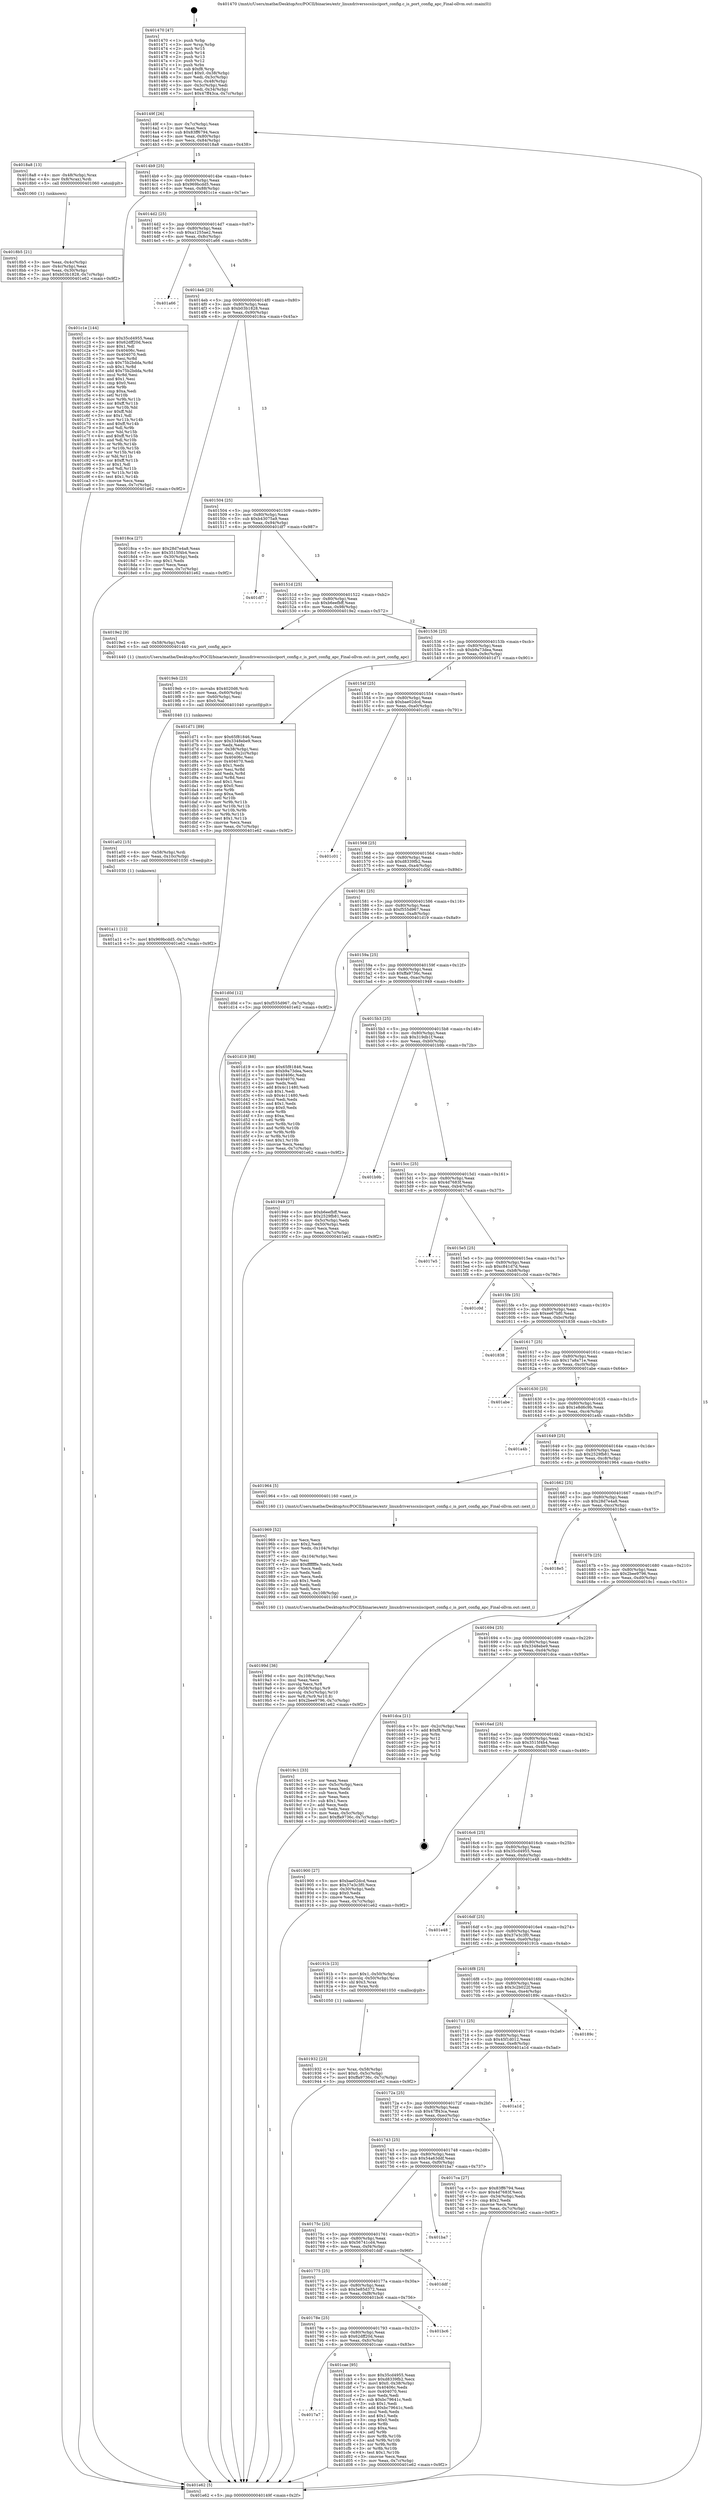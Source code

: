 digraph "0x401470" {
  label = "0x401470 (/mnt/c/Users/mathe/Desktop/tcc/POCII/binaries/extr_linuxdriversscsiisciport_config.c_is_port_config_apc_Final-ollvm.out::main(0))"
  labelloc = "t"
  node[shape=record]

  Entry [label="",width=0.3,height=0.3,shape=circle,fillcolor=black,style=filled]
  "0x40149f" [label="{
     0x40149f [26]\l
     | [instrs]\l
     &nbsp;&nbsp;0x40149f \<+3\>: mov -0x7c(%rbp),%eax\l
     &nbsp;&nbsp;0x4014a2 \<+2\>: mov %eax,%ecx\l
     &nbsp;&nbsp;0x4014a4 \<+6\>: sub $0x83ff6794,%ecx\l
     &nbsp;&nbsp;0x4014aa \<+3\>: mov %eax,-0x80(%rbp)\l
     &nbsp;&nbsp;0x4014ad \<+6\>: mov %ecx,-0x84(%rbp)\l
     &nbsp;&nbsp;0x4014b3 \<+6\>: je 00000000004018a8 \<main+0x438\>\l
  }"]
  "0x4018a8" [label="{
     0x4018a8 [13]\l
     | [instrs]\l
     &nbsp;&nbsp;0x4018a8 \<+4\>: mov -0x48(%rbp),%rax\l
     &nbsp;&nbsp;0x4018ac \<+4\>: mov 0x8(%rax),%rdi\l
     &nbsp;&nbsp;0x4018b0 \<+5\>: call 0000000000401060 \<atoi@plt\>\l
     | [calls]\l
     &nbsp;&nbsp;0x401060 \{1\} (unknown)\l
  }"]
  "0x4014b9" [label="{
     0x4014b9 [25]\l
     | [instrs]\l
     &nbsp;&nbsp;0x4014b9 \<+5\>: jmp 00000000004014be \<main+0x4e\>\l
     &nbsp;&nbsp;0x4014be \<+3\>: mov -0x80(%rbp),%eax\l
     &nbsp;&nbsp;0x4014c1 \<+5\>: sub $0x969bcdd5,%eax\l
     &nbsp;&nbsp;0x4014c6 \<+6\>: mov %eax,-0x88(%rbp)\l
     &nbsp;&nbsp;0x4014cc \<+6\>: je 0000000000401c1e \<main+0x7ae\>\l
  }"]
  Exit [label="",width=0.3,height=0.3,shape=circle,fillcolor=black,style=filled,peripheries=2]
  "0x401c1e" [label="{
     0x401c1e [144]\l
     | [instrs]\l
     &nbsp;&nbsp;0x401c1e \<+5\>: mov $0x35cd4955,%eax\l
     &nbsp;&nbsp;0x401c23 \<+5\>: mov $0x62dff20d,%ecx\l
     &nbsp;&nbsp;0x401c28 \<+2\>: mov $0x1,%dl\l
     &nbsp;&nbsp;0x401c2a \<+7\>: mov 0x40406c,%esi\l
     &nbsp;&nbsp;0x401c31 \<+7\>: mov 0x404070,%edi\l
     &nbsp;&nbsp;0x401c38 \<+3\>: mov %esi,%r8d\l
     &nbsp;&nbsp;0x401c3b \<+7\>: sub $0x75b2bdda,%r8d\l
     &nbsp;&nbsp;0x401c42 \<+4\>: sub $0x1,%r8d\l
     &nbsp;&nbsp;0x401c46 \<+7\>: add $0x75b2bdda,%r8d\l
     &nbsp;&nbsp;0x401c4d \<+4\>: imul %r8d,%esi\l
     &nbsp;&nbsp;0x401c51 \<+3\>: and $0x1,%esi\l
     &nbsp;&nbsp;0x401c54 \<+3\>: cmp $0x0,%esi\l
     &nbsp;&nbsp;0x401c57 \<+4\>: sete %r9b\l
     &nbsp;&nbsp;0x401c5b \<+3\>: cmp $0xa,%edi\l
     &nbsp;&nbsp;0x401c5e \<+4\>: setl %r10b\l
     &nbsp;&nbsp;0x401c62 \<+3\>: mov %r9b,%r11b\l
     &nbsp;&nbsp;0x401c65 \<+4\>: xor $0xff,%r11b\l
     &nbsp;&nbsp;0x401c69 \<+3\>: mov %r10b,%bl\l
     &nbsp;&nbsp;0x401c6c \<+3\>: xor $0xff,%bl\l
     &nbsp;&nbsp;0x401c6f \<+3\>: xor $0x1,%dl\l
     &nbsp;&nbsp;0x401c72 \<+3\>: mov %r11b,%r14b\l
     &nbsp;&nbsp;0x401c75 \<+4\>: and $0xff,%r14b\l
     &nbsp;&nbsp;0x401c79 \<+3\>: and %dl,%r9b\l
     &nbsp;&nbsp;0x401c7c \<+3\>: mov %bl,%r15b\l
     &nbsp;&nbsp;0x401c7f \<+4\>: and $0xff,%r15b\l
     &nbsp;&nbsp;0x401c83 \<+3\>: and %dl,%r10b\l
     &nbsp;&nbsp;0x401c86 \<+3\>: or %r9b,%r14b\l
     &nbsp;&nbsp;0x401c89 \<+3\>: or %r10b,%r15b\l
     &nbsp;&nbsp;0x401c8c \<+3\>: xor %r15b,%r14b\l
     &nbsp;&nbsp;0x401c8f \<+3\>: or %bl,%r11b\l
     &nbsp;&nbsp;0x401c92 \<+4\>: xor $0xff,%r11b\l
     &nbsp;&nbsp;0x401c96 \<+3\>: or $0x1,%dl\l
     &nbsp;&nbsp;0x401c99 \<+3\>: and %dl,%r11b\l
     &nbsp;&nbsp;0x401c9c \<+3\>: or %r11b,%r14b\l
     &nbsp;&nbsp;0x401c9f \<+4\>: test $0x1,%r14b\l
     &nbsp;&nbsp;0x401ca3 \<+3\>: cmovne %ecx,%eax\l
     &nbsp;&nbsp;0x401ca6 \<+3\>: mov %eax,-0x7c(%rbp)\l
     &nbsp;&nbsp;0x401ca9 \<+5\>: jmp 0000000000401e62 \<main+0x9f2\>\l
  }"]
  "0x4014d2" [label="{
     0x4014d2 [25]\l
     | [instrs]\l
     &nbsp;&nbsp;0x4014d2 \<+5\>: jmp 00000000004014d7 \<main+0x67\>\l
     &nbsp;&nbsp;0x4014d7 \<+3\>: mov -0x80(%rbp),%eax\l
     &nbsp;&nbsp;0x4014da \<+5\>: sub $0xa1255ae2,%eax\l
     &nbsp;&nbsp;0x4014df \<+6\>: mov %eax,-0x8c(%rbp)\l
     &nbsp;&nbsp;0x4014e5 \<+6\>: je 0000000000401a66 \<main+0x5f6\>\l
  }"]
  "0x4017a7" [label="{
     0x4017a7\l
  }", style=dashed]
  "0x401a66" [label="{
     0x401a66\l
  }", style=dashed]
  "0x4014eb" [label="{
     0x4014eb [25]\l
     | [instrs]\l
     &nbsp;&nbsp;0x4014eb \<+5\>: jmp 00000000004014f0 \<main+0x80\>\l
     &nbsp;&nbsp;0x4014f0 \<+3\>: mov -0x80(%rbp),%eax\l
     &nbsp;&nbsp;0x4014f3 \<+5\>: sub $0xb03b1828,%eax\l
     &nbsp;&nbsp;0x4014f8 \<+6\>: mov %eax,-0x90(%rbp)\l
     &nbsp;&nbsp;0x4014fe \<+6\>: je 00000000004018ca \<main+0x45a\>\l
  }"]
  "0x401cae" [label="{
     0x401cae [95]\l
     | [instrs]\l
     &nbsp;&nbsp;0x401cae \<+5\>: mov $0x35cd4955,%eax\l
     &nbsp;&nbsp;0x401cb3 \<+5\>: mov $0xd8339fb2,%ecx\l
     &nbsp;&nbsp;0x401cb8 \<+7\>: movl $0x0,-0x38(%rbp)\l
     &nbsp;&nbsp;0x401cbf \<+7\>: mov 0x40406c,%edx\l
     &nbsp;&nbsp;0x401cc6 \<+7\>: mov 0x404070,%esi\l
     &nbsp;&nbsp;0x401ccd \<+2\>: mov %edx,%edi\l
     &nbsp;&nbsp;0x401ccf \<+6\>: sub $0xbc79641c,%edi\l
     &nbsp;&nbsp;0x401cd5 \<+3\>: sub $0x1,%edi\l
     &nbsp;&nbsp;0x401cd8 \<+6\>: add $0xbc79641c,%edi\l
     &nbsp;&nbsp;0x401cde \<+3\>: imul %edi,%edx\l
     &nbsp;&nbsp;0x401ce1 \<+3\>: and $0x1,%edx\l
     &nbsp;&nbsp;0x401ce4 \<+3\>: cmp $0x0,%edx\l
     &nbsp;&nbsp;0x401ce7 \<+4\>: sete %r8b\l
     &nbsp;&nbsp;0x401ceb \<+3\>: cmp $0xa,%esi\l
     &nbsp;&nbsp;0x401cee \<+4\>: setl %r9b\l
     &nbsp;&nbsp;0x401cf2 \<+3\>: mov %r8b,%r10b\l
     &nbsp;&nbsp;0x401cf5 \<+3\>: and %r9b,%r10b\l
     &nbsp;&nbsp;0x401cf8 \<+3\>: xor %r9b,%r8b\l
     &nbsp;&nbsp;0x401cfb \<+3\>: or %r8b,%r10b\l
     &nbsp;&nbsp;0x401cfe \<+4\>: test $0x1,%r10b\l
     &nbsp;&nbsp;0x401d02 \<+3\>: cmovne %ecx,%eax\l
     &nbsp;&nbsp;0x401d05 \<+3\>: mov %eax,-0x7c(%rbp)\l
     &nbsp;&nbsp;0x401d08 \<+5\>: jmp 0000000000401e62 \<main+0x9f2\>\l
  }"]
  "0x4018ca" [label="{
     0x4018ca [27]\l
     | [instrs]\l
     &nbsp;&nbsp;0x4018ca \<+5\>: mov $0x28d7e4a8,%eax\l
     &nbsp;&nbsp;0x4018cf \<+5\>: mov $0x3515f4b4,%ecx\l
     &nbsp;&nbsp;0x4018d4 \<+3\>: mov -0x30(%rbp),%edx\l
     &nbsp;&nbsp;0x4018d7 \<+3\>: cmp $0x1,%edx\l
     &nbsp;&nbsp;0x4018da \<+3\>: cmovl %ecx,%eax\l
     &nbsp;&nbsp;0x4018dd \<+3\>: mov %eax,-0x7c(%rbp)\l
     &nbsp;&nbsp;0x4018e0 \<+5\>: jmp 0000000000401e62 \<main+0x9f2\>\l
  }"]
  "0x401504" [label="{
     0x401504 [25]\l
     | [instrs]\l
     &nbsp;&nbsp;0x401504 \<+5\>: jmp 0000000000401509 \<main+0x99\>\l
     &nbsp;&nbsp;0x401509 \<+3\>: mov -0x80(%rbp),%eax\l
     &nbsp;&nbsp;0x40150c \<+5\>: sub $0xb43075a9,%eax\l
     &nbsp;&nbsp;0x401511 \<+6\>: mov %eax,-0x94(%rbp)\l
     &nbsp;&nbsp;0x401517 \<+6\>: je 0000000000401df7 \<main+0x987\>\l
  }"]
  "0x40178e" [label="{
     0x40178e [25]\l
     | [instrs]\l
     &nbsp;&nbsp;0x40178e \<+5\>: jmp 0000000000401793 \<main+0x323\>\l
     &nbsp;&nbsp;0x401793 \<+3\>: mov -0x80(%rbp),%eax\l
     &nbsp;&nbsp;0x401796 \<+5\>: sub $0x62dff20d,%eax\l
     &nbsp;&nbsp;0x40179b \<+6\>: mov %eax,-0xfc(%rbp)\l
     &nbsp;&nbsp;0x4017a1 \<+6\>: je 0000000000401cae \<main+0x83e\>\l
  }"]
  "0x401df7" [label="{
     0x401df7\l
  }", style=dashed]
  "0x40151d" [label="{
     0x40151d [25]\l
     | [instrs]\l
     &nbsp;&nbsp;0x40151d \<+5\>: jmp 0000000000401522 \<main+0xb2\>\l
     &nbsp;&nbsp;0x401522 \<+3\>: mov -0x80(%rbp),%eax\l
     &nbsp;&nbsp;0x401525 \<+5\>: sub $0xb6eefbff,%eax\l
     &nbsp;&nbsp;0x40152a \<+6\>: mov %eax,-0x98(%rbp)\l
     &nbsp;&nbsp;0x401530 \<+6\>: je 00000000004019e2 \<main+0x572\>\l
  }"]
  "0x401bc6" [label="{
     0x401bc6\l
  }", style=dashed]
  "0x4019e2" [label="{
     0x4019e2 [9]\l
     | [instrs]\l
     &nbsp;&nbsp;0x4019e2 \<+4\>: mov -0x58(%rbp),%rdi\l
     &nbsp;&nbsp;0x4019e6 \<+5\>: call 0000000000401440 \<is_port_config_apc\>\l
     | [calls]\l
     &nbsp;&nbsp;0x401440 \{1\} (/mnt/c/Users/mathe/Desktop/tcc/POCII/binaries/extr_linuxdriversscsiisciport_config.c_is_port_config_apc_Final-ollvm.out::is_port_config_apc)\l
  }"]
  "0x401536" [label="{
     0x401536 [25]\l
     | [instrs]\l
     &nbsp;&nbsp;0x401536 \<+5\>: jmp 000000000040153b \<main+0xcb\>\l
     &nbsp;&nbsp;0x40153b \<+3\>: mov -0x80(%rbp),%eax\l
     &nbsp;&nbsp;0x40153e \<+5\>: sub $0xb9a73dea,%eax\l
     &nbsp;&nbsp;0x401543 \<+6\>: mov %eax,-0x9c(%rbp)\l
     &nbsp;&nbsp;0x401549 \<+6\>: je 0000000000401d71 \<main+0x901\>\l
  }"]
  "0x401775" [label="{
     0x401775 [25]\l
     | [instrs]\l
     &nbsp;&nbsp;0x401775 \<+5\>: jmp 000000000040177a \<main+0x30a\>\l
     &nbsp;&nbsp;0x40177a \<+3\>: mov -0x80(%rbp),%eax\l
     &nbsp;&nbsp;0x40177d \<+5\>: sub $0x5e85d372,%eax\l
     &nbsp;&nbsp;0x401782 \<+6\>: mov %eax,-0xf8(%rbp)\l
     &nbsp;&nbsp;0x401788 \<+6\>: je 0000000000401bc6 \<main+0x756\>\l
  }"]
  "0x401d71" [label="{
     0x401d71 [89]\l
     | [instrs]\l
     &nbsp;&nbsp;0x401d71 \<+5\>: mov $0x65f81846,%eax\l
     &nbsp;&nbsp;0x401d76 \<+5\>: mov $0x3348ebe9,%ecx\l
     &nbsp;&nbsp;0x401d7b \<+2\>: xor %edx,%edx\l
     &nbsp;&nbsp;0x401d7d \<+3\>: mov -0x38(%rbp),%esi\l
     &nbsp;&nbsp;0x401d80 \<+3\>: mov %esi,-0x2c(%rbp)\l
     &nbsp;&nbsp;0x401d83 \<+7\>: mov 0x40406c,%esi\l
     &nbsp;&nbsp;0x401d8a \<+7\>: mov 0x404070,%edi\l
     &nbsp;&nbsp;0x401d91 \<+3\>: sub $0x1,%edx\l
     &nbsp;&nbsp;0x401d94 \<+3\>: mov %esi,%r8d\l
     &nbsp;&nbsp;0x401d97 \<+3\>: add %edx,%r8d\l
     &nbsp;&nbsp;0x401d9a \<+4\>: imul %r8d,%esi\l
     &nbsp;&nbsp;0x401d9e \<+3\>: and $0x1,%esi\l
     &nbsp;&nbsp;0x401da1 \<+3\>: cmp $0x0,%esi\l
     &nbsp;&nbsp;0x401da4 \<+4\>: sete %r9b\l
     &nbsp;&nbsp;0x401da8 \<+3\>: cmp $0xa,%edi\l
     &nbsp;&nbsp;0x401dab \<+4\>: setl %r10b\l
     &nbsp;&nbsp;0x401daf \<+3\>: mov %r9b,%r11b\l
     &nbsp;&nbsp;0x401db2 \<+3\>: and %r10b,%r11b\l
     &nbsp;&nbsp;0x401db5 \<+3\>: xor %r10b,%r9b\l
     &nbsp;&nbsp;0x401db8 \<+3\>: or %r9b,%r11b\l
     &nbsp;&nbsp;0x401dbb \<+4\>: test $0x1,%r11b\l
     &nbsp;&nbsp;0x401dbf \<+3\>: cmovne %ecx,%eax\l
     &nbsp;&nbsp;0x401dc2 \<+3\>: mov %eax,-0x7c(%rbp)\l
     &nbsp;&nbsp;0x401dc5 \<+5\>: jmp 0000000000401e62 \<main+0x9f2\>\l
  }"]
  "0x40154f" [label="{
     0x40154f [25]\l
     | [instrs]\l
     &nbsp;&nbsp;0x40154f \<+5\>: jmp 0000000000401554 \<main+0xe4\>\l
     &nbsp;&nbsp;0x401554 \<+3\>: mov -0x80(%rbp),%eax\l
     &nbsp;&nbsp;0x401557 \<+5\>: sub $0xbae02dcd,%eax\l
     &nbsp;&nbsp;0x40155c \<+6\>: mov %eax,-0xa0(%rbp)\l
     &nbsp;&nbsp;0x401562 \<+6\>: je 0000000000401c01 \<main+0x791\>\l
  }"]
  "0x401ddf" [label="{
     0x401ddf\l
  }", style=dashed]
  "0x401c01" [label="{
     0x401c01\l
  }", style=dashed]
  "0x401568" [label="{
     0x401568 [25]\l
     | [instrs]\l
     &nbsp;&nbsp;0x401568 \<+5\>: jmp 000000000040156d \<main+0xfd\>\l
     &nbsp;&nbsp;0x40156d \<+3\>: mov -0x80(%rbp),%eax\l
     &nbsp;&nbsp;0x401570 \<+5\>: sub $0xd8339fb2,%eax\l
     &nbsp;&nbsp;0x401575 \<+6\>: mov %eax,-0xa4(%rbp)\l
     &nbsp;&nbsp;0x40157b \<+6\>: je 0000000000401d0d \<main+0x89d\>\l
  }"]
  "0x40175c" [label="{
     0x40175c [25]\l
     | [instrs]\l
     &nbsp;&nbsp;0x40175c \<+5\>: jmp 0000000000401761 \<main+0x2f1\>\l
     &nbsp;&nbsp;0x401761 \<+3\>: mov -0x80(%rbp),%eax\l
     &nbsp;&nbsp;0x401764 \<+5\>: sub $0x56741cd4,%eax\l
     &nbsp;&nbsp;0x401769 \<+6\>: mov %eax,-0xf4(%rbp)\l
     &nbsp;&nbsp;0x40176f \<+6\>: je 0000000000401ddf \<main+0x96f\>\l
  }"]
  "0x401d0d" [label="{
     0x401d0d [12]\l
     | [instrs]\l
     &nbsp;&nbsp;0x401d0d \<+7\>: movl $0xf555d967,-0x7c(%rbp)\l
     &nbsp;&nbsp;0x401d14 \<+5\>: jmp 0000000000401e62 \<main+0x9f2\>\l
  }"]
  "0x401581" [label="{
     0x401581 [25]\l
     | [instrs]\l
     &nbsp;&nbsp;0x401581 \<+5\>: jmp 0000000000401586 \<main+0x116\>\l
     &nbsp;&nbsp;0x401586 \<+3\>: mov -0x80(%rbp),%eax\l
     &nbsp;&nbsp;0x401589 \<+5\>: sub $0xf555d967,%eax\l
     &nbsp;&nbsp;0x40158e \<+6\>: mov %eax,-0xa8(%rbp)\l
     &nbsp;&nbsp;0x401594 \<+6\>: je 0000000000401d19 \<main+0x8a9\>\l
  }"]
  "0x401ba7" [label="{
     0x401ba7\l
  }", style=dashed]
  "0x401d19" [label="{
     0x401d19 [88]\l
     | [instrs]\l
     &nbsp;&nbsp;0x401d19 \<+5\>: mov $0x65f81846,%eax\l
     &nbsp;&nbsp;0x401d1e \<+5\>: mov $0xb9a73dea,%ecx\l
     &nbsp;&nbsp;0x401d23 \<+7\>: mov 0x40406c,%edx\l
     &nbsp;&nbsp;0x401d2a \<+7\>: mov 0x404070,%esi\l
     &nbsp;&nbsp;0x401d31 \<+2\>: mov %edx,%edi\l
     &nbsp;&nbsp;0x401d33 \<+6\>: add $0x4c11480,%edi\l
     &nbsp;&nbsp;0x401d39 \<+3\>: sub $0x1,%edi\l
     &nbsp;&nbsp;0x401d3c \<+6\>: sub $0x4c11480,%edi\l
     &nbsp;&nbsp;0x401d42 \<+3\>: imul %edi,%edx\l
     &nbsp;&nbsp;0x401d45 \<+3\>: and $0x1,%edx\l
     &nbsp;&nbsp;0x401d48 \<+3\>: cmp $0x0,%edx\l
     &nbsp;&nbsp;0x401d4b \<+4\>: sete %r8b\l
     &nbsp;&nbsp;0x401d4f \<+3\>: cmp $0xa,%esi\l
     &nbsp;&nbsp;0x401d52 \<+4\>: setl %r9b\l
     &nbsp;&nbsp;0x401d56 \<+3\>: mov %r8b,%r10b\l
     &nbsp;&nbsp;0x401d59 \<+3\>: and %r9b,%r10b\l
     &nbsp;&nbsp;0x401d5c \<+3\>: xor %r9b,%r8b\l
     &nbsp;&nbsp;0x401d5f \<+3\>: or %r8b,%r10b\l
     &nbsp;&nbsp;0x401d62 \<+4\>: test $0x1,%r10b\l
     &nbsp;&nbsp;0x401d66 \<+3\>: cmovne %ecx,%eax\l
     &nbsp;&nbsp;0x401d69 \<+3\>: mov %eax,-0x7c(%rbp)\l
     &nbsp;&nbsp;0x401d6c \<+5\>: jmp 0000000000401e62 \<main+0x9f2\>\l
  }"]
  "0x40159a" [label="{
     0x40159a [25]\l
     | [instrs]\l
     &nbsp;&nbsp;0x40159a \<+5\>: jmp 000000000040159f \<main+0x12f\>\l
     &nbsp;&nbsp;0x40159f \<+3\>: mov -0x80(%rbp),%eax\l
     &nbsp;&nbsp;0x4015a2 \<+5\>: sub $0xffa9736c,%eax\l
     &nbsp;&nbsp;0x4015a7 \<+6\>: mov %eax,-0xac(%rbp)\l
     &nbsp;&nbsp;0x4015ad \<+6\>: je 0000000000401949 \<main+0x4d9\>\l
  }"]
  "0x401a11" [label="{
     0x401a11 [12]\l
     | [instrs]\l
     &nbsp;&nbsp;0x401a11 \<+7\>: movl $0x969bcdd5,-0x7c(%rbp)\l
     &nbsp;&nbsp;0x401a18 \<+5\>: jmp 0000000000401e62 \<main+0x9f2\>\l
  }"]
  "0x401949" [label="{
     0x401949 [27]\l
     | [instrs]\l
     &nbsp;&nbsp;0x401949 \<+5\>: mov $0xb6eefbff,%eax\l
     &nbsp;&nbsp;0x40194e \<+5\>: mov $0x2529fb81,%ecx\l
     &nbsp;&nbsp;0x401953 \<+3\>: mov -0x5c(%rbp),%edx\l
     &nbsp;&nbsp;0x401956 \<+3\>: cmp -0x50(%rbp),%edx\l
     &nbsp;&nbsp;0x401959 \<+3\>: cmovl %ecx,%eax\l
     &nbsp;&nbsp;0x40195c \<+3\>: mov %eax,-0x7c(%rbp)\l
     &nbsp;&nbsp;0x40195f \<+5\>: jmp 0000000000401e62 \<main+0x9f2\>\l
  }"]
  "0x4015b3" [label="{
     0x4015b3 [25]\l
     | [instrs]\l
     &nbsp;&nbsp;0x4015b3 \<+5\>: jmp 00000000004015b8 \<main+0x148\>\l
     &nbsp;&nbsp;0x4015b8 \<+3\>: mov -0x80(%rbp),%eax\l
     &nbsp;&nbsp;0x4015bb \<+5\>: sub $0x319db1f,%eax\l
     &nbsp;&nbsp;0x4015c0 \<+6\>: mov %eax,-0xb0(%rbp)\l
     &nbsp;&nbsp;0x4015c6 \<+6\>: je 0000000000401b9b \<main+0x72b\>\l
  }"]
  "0x401a02" [label="{
     0x401a02 [15]\l
     | [instrs]\l
     &nbsp;&nbsp;0x401a02 \<+4\>: mov -0x58(%rbp),%rdi\l
     &nbsp;&nbsp;0x401a06 \<+6\>: mov %eax,-0x10c(%rbp)\l
     &nbsp;&nbsp;0x401a0c \<+5\>: call 0000000000401030 \<free@plt\>\l
     | [calls]\l
     &nbsp;&nbsp;0x401030 \{1\} (unknown)\l
  }"]
  "0x401b9b" [label="{
     0x401b9b\l
  }", style=dashed]
  "0x4015cc" [label="{
     0x4015cc [25]\l
     | [instrs]\l
     &nbsp;&nbsp;0x4015cc \<+5\>: jmp 00000000004015d1 \<main+0x161\>\l
     &nbsp;&nbsp;0x4015d1 \<+3\>: mov -0x80(%rbp),%eax\l
     &nbsp;&nbsp;0x4015d4 \<+5\>: sub $0x4d7683f,%eax\l
     &nbsp;&nbsp;0x4015d9 \<+6\>: mov %eax,-0xb4(%rbp)\l
     &nbsp;&nbsp;0x4015df \<+6\>: je 00000000004017e5 \<main+0x375\>\l
  }"]
  "0x4019eb" [label="{
     0x4019eb [23]\l
     | [instrs]\l
     &nbsp;&nbsp;0x4019eb \<+10\>: movabs $0x4020d6,%rdi\l
     &nbsp;&nbsp;0x4019f5 \<+3\>: mov %eax,-0x60(%rbp)\l
     &nbsp;&nbsp;0x4019f8 \<+3\>: mov -0x60(%rbp),%esi\l
     &nbsp;&nbsp;0x4019fb \<+2\>: mov $0x0,%al\l
     &nbsp;&nbsp;0x4019fd \<+5\>: call 0000000000401040 \<printf@plt\>\l
     | [calls]\l
     &nbsp;&nbsp;0x401040 \{1\} (unknown)\l
  }"]
  "0x4017e5" [label="{
     0x4017e5\l
  }", style=dashed]
  "0x4015e5" [label="{
     0x4015e5 [25]\l
     | [instrs]\l
     &nbsp;&nbsp;0x4015e5 \<+5\>: jmp 00000000004015ea \<main+0x17a\>\l
     &nbsp;&nbsp;0x4015ea \<+3\>: mov -0x80(%rbp),%eax\l
     &nbsp;&nbsp;0x4015ed \<+5\>: sub $0xc841d7d,%eax\l
     &nbsp;&nbsp;0x4015f2 \<+6\>: mov %eax,-0xb8(%rbp)\l
     &nbsp;&nbsp;0x4015f8 \<+6\>: je 0000000000401c0d \<main+0x79d\>\l
  }"]
  "0x40199d" [label="{
     0x40199d [36]\l
     | [instrs]\l
     &nbsp;&nbsp;0x40199d \<+6\>: mov -0x108(%rbp),%ecx\l
     &nbsp;&nbsp;0x4019a3 \<+3\>: imul %eax,%ecx\l
     &nbsp;&nbsp;0x4019a6 \<+3\>: movslq %ecx,%r8\l
     &nbsp;&nbsp;0x4019a9 \<+4\>: mov -0x58(%rbp),%r9\l
     &nbsp;&nbsp;0x4019ad \<+4\>: movslq -0x5c(%rbp),%r10\l
     &nbsp;&nbsp;0x4019b1 \<+4\>: mov %r8,(%r9,%r10,8)\l
     &nbsp;&nbsp;0x4019b5 \<+7\>: movl $0x2bee9796,-0x7c(%rbp)\l
     &nbsp;&nbsp;0x4019bc \<+5\>: jmp 0000000000401e62 \<main+0x9f2\>\l
  }"]
  "0x401c0d" [label="{
     0x401c0d\l
  }", style=dashed]
  "0x4015fe" [label="{
     0x4015fe [25]\l
     | [instrs]\l
     &nbsp;&nbsp;0x4015fe \<+5\>: jmp 0000000000401603 \<main+0x193\>\l
     &nbsp;&nbsp;0x401603 \<+3\>: mov -0x80(%rbp),%eax\l
     &nbsp;&nbsp;0x401606 \<+5\>: sub $0xee67bf0,%eax\l
     &nbsp;&nbsp;0x40160b \<+6\>: mov %eax,-0xbc(%rbp)\l
     &nbsp;&nbsp;0x401611 \<+6\>: je 0000000000401838 \<main+0x3c8\>\l
  }"]
  "0x401969" [label="{
     0x401969 [52]\l
     | [instrs]\l
     &nbsp;&nbsp;0x401969 \<+2\>: xor %ecx,%ecx\l
     &nbsp;&nbsp;0x40196b \<+5\>: mov $0x2,%edx\l
     &nbsp;&nbsp;0x401970 \<+6\>: mov %edx,-0x104(%rbp)\l
     &nbsp;&nbsp;0x401976 \<+1\>: cltd\l
     &nbsp;&nbsp;0x401977 \<+6\>: mov -0x104(%rbp),%esi\l
     &nbsp;&nbsp;0x40197d \<+2\>: idiv %esi\l
     &nbsp;&nbsp;0x40197f \<+6\>: imul $0xfffffffe,%edx,%edx\l
     &nbsp;&nbsp;0x401985 \<+2\>: mov %ecx,%edi\l
     &nbsp;&nbsp;0x401987 \<+2\>: sub %edx,%edi\l
     &nbsp;&nbsp;0x401989 \<+2\>: mov %ecx,%edx\l
     &nbsp;&nbsp;0x40198b \<+3\>: sub $0x1,%edx\l
     &nbsp;&nbsp;0x40198e \<+2\>: add %edx,%edi\l
     &nbsp;&nbsp;0x401990 \<+2\>: sub %edi,%ecx\l
     &nbsp;&nbsp;0x401992 \<+6\>: mov %ecx,-0x108(%rbp)\l
     &nbsp;&nbsp;0x401998 \<+5\>: call 0000000000401160 \<next_i\>\l
     | [calls]\l
     &nbsp;&nbsp;0x401160 \{1\} (/mnt/c/Users/mathe/Desktop/tcc/POCII/binaries/extr_linuxdriversscsiisciport_config.c_is_port_config_apc_Final-ollvm.out::next_i)\l
  }"]
  "0x401838" [label="{
     0x401838\l
  }", style=dashed]
  "0x401617" [label="{
     0x401617 [25]\l
     | [instrs]\l
     &nbsp;&nbsp;0x401617 \<+5\>: jmp 000000000040161c \<main+0x1ac\>\l
     &nbsp;&nbsp;0x40161c \<+3\>: mov -0x80(%rbp),%eax\l
     &nbsp;&nbsp;0x40161f \<+5\>: sub $0x17a8a71e,%eax\l
     &nbsp;&nbsp;0x401624 \<+6\>: mov %eax,-0xc0(%rbp)\l
     &nbsp;&nbsp;0x40162a \<+6\>: je 0000000000401abe \<main+0x64e\>\l
  }"]
  "0x401932" [label="{
     0x401932 [23]\l
     | [instrs]\l
     &nbsp;&nbsp;0x401932 \<+4\>: mov %rax,-0x58(%rbp)\l
     &nbsp;&nbsp;0x401936 \<+7\>: movl $0x0,-0x5c(%rbp)\l
     &nbsp;&nbsp;0x40193d \<+7\>: movl $0xffa9736c,-0x7c(%rbp)\l
     &nbsp;&nbsp;0x401944 \<+5\>: jmp 0000000000401e62 \<main+0x9f2\>\l
  }"]
  "0x401abe" [label="{
     0x401abe\l
  }", style=dashed]
  "0x401630" [label="{
     0x401630 [25]\l
     | [instrs]\l
     &nbsp;&nbsp;0x401630 \<+5\>: jmp 0000000000401635 \<main+0x1c5\>\l
     &nbsp;&nbsp;0x401635 \<+3\>: mov -0x80(%rbp),%eax\l
     &nbsp;&nbsp;0x401638 \<+5\>: sub $0x1e8d6c9b,%eax\l
     &nbsp;&nbsp;0x40163d \<+6\>: mov %eax,-0xc4(%rbp)\l
     &nbsp;&nbsp;0x401643 \<+6\>: je 0000000000401a4b \<main+0x5db\>\l
  }"]
  "0x4018b5" [label="{
     0x4018b5 [21]\l
     | [instrs]\l
     &nbsp;&nbsp;0x4018b5 \<+3\>: mov %eax,-0x4c(%rbp)\l
     &nbsp;&nbsp;0x4018b8 \<+3\>: mov -0x4c(%rbp),%eax\l
     &nbsp;&nbsp;0x4018bb \<+3\>: mov %eax,-0x30(%rbp)\l
     &nbsp;&nbsp;0x4018be \<+7\>: movl $0xb03b1828,-0x7c(%rbp)\l
     &nbsp;&nbsp;0x4018c5 \<+5\>: jmp 0000000000401e62 \<main+0x9f2\>\l
  }"]
  "0x401a4b" [label="{
     0x401a4b\l
  }", style=dashed]
  "0x401649" [label="{
     0x401649 [25]\l
     | [instrs]\l
     &nbsp;&nbsp;0x401649 \<+5\>: jmp 000000000040164e \<main+0x1de\>\l
     &nbsp;&nbsp;0x40164e \<+3\>: mov -0x80(%rbp),%eax\l
     &nbsp;&nbsp;0x401651 \<+5\>: sub $0x2529fb81,%eax\l
     &nbsp;&nbsp;0x401656 \<+6\>: mov %eax,-0xc8(%rbp)\l
     &nbsp;&nbsp;0x40165c \<+6\>: je 0000000000401964 \<main+0x4f4\>\l
  }"]
  "0x401470" [label="{
     0x401470 [47]\l
     | [instrs]\l
     &nbsp;&nbsp;0x401470 \<+1\>: push %rbp\l
     &nbsp;&nbsp;0x401471 \<+3\>: mov %rsp,%rbp\l
     &nbsp;&nbsp;0x401474 \<+2\>: push %r15\l
     &nbsp;&nbsp;0x401476 \<+2\>: push %r14\l
     &nbsp;&nbsp;0x401478 \<+2\>: push %r13\l
     &nbsp;&nbsp;0x40147a \<+2\>: push %r12\l
     &nbsp;&nbsp;0x40147c \<+1\>: push %rbx\l
     &nbsp;&nbsp;0x40147d \<+7\>: sub $0xf8,%rsp\l
     &nbsp;&nbsp;0x401484 \<+7\>: movl $0x0,-0x38(%rbp)\l
     &nbsp;&nbsp;0x40148b \<+3\>: mov %edi,-0x3c(%rbp)\l
     &nbsp;&nbsp;0x40148e \<+4\>: mov %rsi,-0x48(%rbp)\l
     &nbsp;&nbsp;0x401492 \<+3\>: mov -0x3c(%rbp),%edi\l
     &nbsp;&nbsp;0x401495 \<+3\>: mov %edi,-0x34(%rbp)\l
     &nbsp;&nbsp;0x401498 \<+7\>: movl $0x47ff43ca,-0x7c(%rbp)\l
  }"]
  "0x401964" [label="{
     0x401964 [5]\l
     | [instrs]\l
     &nbsp;&nbsp;0x401964 \<+5\>: call 0000000000401160 \<next_i\>\l
     | [calls]\l
     &nbsp;&nbsp;0x401160 \{1\} (/mnt/c/Users/mathe/Desktop/tcc/POCII/binaries/extr_linuxdriversscsiisciport_config.c_is_port_config_apc_Final-ollvm.out::next_i)\l
  }"]
  "0x401662" [label="{
     0x401662 [25]\l
     | [instrs]\l
     &nbsp;&nbsp;0x401662 \<+5\>: jmp 0000000000401667 \<main+0x1f7\>\l
     &nbsp;&nbsp;0x401667 \<+3\>: mov -0x80(%rbp),%eax\l
     &nbsp;&nbsp;0x40166a \<+5\>: sub $0x28d7e4a8,%eax\l
     &nbsp;&nbsp;0x40166f \<+6\>: mov %eax,-0xcc(%rbp)\l
     &nbsp;&nbsp;0x401675 \<+6\>: je 00000000004018e5 \<main+0x475\>\l
  }"]
  "0x401e62" [label="{
     0x401e62 [5]\l
     | [instrs]\l
     &nbsp;&nbsp;0x401e62 \<+5\>: jmp 000000000040149f \<main+0x2f\>\l
  }"]
  "0x4018e5" [label="{
     0x4018e5\l
  }", style=dashed]
  "0x40167b" [label="{
     0x40167b [25]\l
     | [instrs]\l
     &nbsp;&nbsp;0x40167b \<+5\>: jmp 0000000000401680 \<main+0x210\>\l
     &nbsp;&nbsp;0x401680 \<+3\>: mov -0x80(%rbp),%eax\l
     &nbsp;&nbsp;0x401683 \<+5\>: sub $0x2bee9796,%eax\l
     &nbsp;&nbsp;0x401688 \<+6\>: mov %eax,-0xd0(%rbp)\l
     &nbsp;&nbsp;0x40168e \<+6\>: je 00000000004019c1 \<main+0x551\>\l
  }"]
  "0x401743" [label="{
     0x401743 [25]\l
     | [instrs]\l
     &nbsp;&nbsp;0x401743 \<+5\>: jmp 0000000000401748 \<main+0x2d8\>\l
     &nbsp;&nbsp;0x401748 \<+3\>: mov -0x80(%rbp),%eax\l
     &nbsp;&nbsp;0x40174b \<+5\>: sub $0x54a63ddf,%eax\l
     &nbsp;&nbsp;0x401750 \<+6\>: mov %eax,-0xf0(%rbp)\l
     &nbsp;&nbsp;0x401756 \<+6\>: je 0000000000401ba7 \<main+0x737\>\l
  }"]
  "0x4019c1" [label="{
     0x4019c1 [33]\l
     | [instrs]\l
     &nbsp;&nbsp;0x4019c1 \<+2\>: xor %eax,%eax\l
     &nbsp;&nbsp;0x4019c3 \<+3\>: mov -0x5c(%rbp),%ecx\l
     &nbsp;&nbsp;0x4019c6 \<+2\>: mov %eax,%edx\l
     &nbsp;&nbsp;0x4019c8 \<+2\>: sub %ecx,%edx\l
     &nbsp;&nbsp;0x4019ca \<+2\>: mov %eax,%ecx\l
     &nbsp;&nbsp;0x4019cc \<+3\>: sub $0x1,%ecx\l
     &nbsp;&nbsp;0x4019cf \<+2\>: add %ecx,%edx\l
     &nbsp;&nbsp;0x4019d1 \<+2\>: sub %edx,%eax\l
     &nbsp;&nbsp;0x4019d3 \<+3\>: mov %eax,-0x5c(%rbp)\l
     &nbsp;&nbsp;0x4019d6 \<+7\>: movl $0xffa9736c,-0x7c(%rbp)\l
     &nbsp;&nbsp;0x4019dd \<+5\>: jmp 0000000000401e62 \<main+0x9f2\>\l
  }"]
  "0x401694" [label="{
     0x401694 [25]\l
     | [instrs]\l
     &nbsp;&nbsp;0x401694 \<+5\>: jmp 0000000000401699 \<main+0x229\>\l
     &nbsp;&nbsp;0x401699 \<+3\>: mov -0x80(%rbp),%eax\l
     &nbsp;&nbsp;0x40169c \<+5\>: sub $0x3348ebe9,%eax\l
     &nbsp;&nbsp;0x4016a1 \<+6\>: mov %eax,-0xd4(%rbp)\l
     &nbsp;&nbsp;0x4016a7 \<+6\>: je 0000000000401dca \<main+0x95a\>\l
  }"]
  "0x4017ca" [label="{
     0x4017ca [27]\l
     | [instrs]\l
     &nbsp;&nbsp;0x4017ca \<+5\>: mov $0x83ff6794,%eax\l
     &nbsp;&nbsp;0x4017cf \<+5\>: mov $0x4d7683f,%ecx\l
     &nbsp;&nbsp;0x4017d4 \<+3\>: mov -0x34(%rbp),%edx\l
     &nbsp;&nbsp;0x4017d7 \<+3\>: cmp $0x2,%edx\l
     &nbsp;&nbsp;0x4017da \<+3\>: cmovne %ecx,%eax\l
     &nbsp;&nbsp;0x4017dd \<+3\>: mov %eax,-0x7c(%rbp)\l
     &nbsp;&nbsp;0x4017e0 \<+5\>: jmp 0000000000401e62 \<main+0x9f2\>\l
  }"]
  "0x401dca" [label="{
     0x401dca [21]\l
     | [instrs]\l
     &nbsp;&nbsp;0x401dca \<+3\>: mov -0x2c(%rbp),%eax\l
     &nbsp;&nbsp;0x401dcd \<+7\>: add $0xf8,%rsp\l
     &nbsp;&nbsp;0x401dd4 \<+1\>: pop %rbx\l
     &nbsp;&nbsp;0x401dd5 \<+2\>: pop %r12\l
     &nbsp;&nbsp;0x401dd7 \<+2\>: pop %r13\l
     &nbsp;&nbsp;0x401dd9 \<+2\>: pop %r14\l
     &nbsp;&nbsp;0x401ddb \<+2\>: pop %r15\l
     &nbsp;&nbsp;0x401ddd \<+1\>: pop %rbp\l
     &nbsp;&nbsp;0x401dde \<+1\>: ret\l
  }"]
  "0x4016ad" [label="{
     0x4016ad [25]\l
     | [instrs]\l
     &nbsp;&nbsp;0x4016ad \<+5\>: jmp 00000000004016b2 \<main+0x242\>\l
     &nbsp;&nbsp;0x4016b2 \<+3\>: mov -0x80(%rbp),%eax\l
     &nbsp;&nbsp;0x4016b5 \<+5\>: sub $0x3515f4b4,%eax\l
     &nbsp;&nbsp;0x4016ba \<+6\>: mov %eax,-0xd8(%rbp)\l
     &nbsp;&nbsp;0x4016c0 \<+6\>: je 0000000000401900 \<main+0x490\>\l
  }"]
  "0x40172a" [label="{
     0x40172a [25]\l
     | [instrs]\l
     &nbsp;&nbsp;0x40172a \<+5\>: jmp 000000000040172f \<main+0x2bf\>\l
     &nbsp;&nbsp;0x40172f \<+3\>: mov -0x80(%rbp),%eax\l
     &nbsp;&nbsp;0x401732 \<+5\>: sub $0x47ff43ca,%eax\l
     &nbsp;&nbsp;0x401737 \<+6\>: mov %eax,-0xec(%rbp)\l
     &nbsp;&nbsp;0x40173d \<+6\>: je 00000000004017ca \<main+0x35a\>\l
  }"]
  "0x401900" [label="{
     0x401900 [27]\l
     | [instrs]\l
     &nbsp;&nbsp;0x401900 \<+5\>: mov $0xbae02dcd,%eax\l
     &nbsp;&nbsp;0x401905 \<+5\>: mov $0x37e3c3f0,%ecx\l
     &nbsp;&nbsp;0x40190a \<+3\>: mov -0x30(%rbp),%edx\l
     &nbsp;&nbsp;0x40190d \<+3\>: cmp $0x0,%edx\l
     &nbsp;&nbsp;0x401910 \<+3\>: cmove %ecx,%eax\l
     &nbsp;&nbsp;0x401913 \<+3\>: mov %eax,-0x7c(%rbp)\l
     &nbsp;&nbsp;0x401916 \<+5\>: jmp 0000000000401e62 \<main+0x9f2\>\l
  }"]
  "0x4016c6" [label="{
     0x4016c6 [25]\l
     | [instrs]\l
     &nbsp;&nbsp;0x4016c6 \<+5\>: jmp 00000000004016cb \<main+0x25b\>\l
     &nbsp;&nbsp;0x4016cb \<+3\>: mov -0x80(%rbp),%eax\l
     &nbsp;&nbsp;0x4016ce \<+5\>: sub $0x35cd4955,%eax\l
     &nbsp;&nbsp;0x4016d3 \<+6\>: mov %eax,-0xdc(%rbp)\l
     &nbsp;&nbsp;0x4016d9 \<+6\>: je 0000000000401e48 \<main+0x9d8\>\l
  }"]
  "0x401a1d" [label="{
     0x401a1d\l
  }", style=dashed]
  "0x401e48" [label="{
     0x401e48\l
  }", style=dashed]
  "0x4016df" [label="{
     0x4016df [25]\l
     | [instrs]\l
     &nbsp;&nbsp;0x4016df \<+5\>: jmp 00000000004016e4 \<main+0x274\>\l
     &nbsp;&nbsp;0x4016e4 \<+3\>: mov -0x80(%rbp),%eax\l
     &nbsp;&nbsp;0x4016e7 \<+5\>: sub $0x37e3c3f0,%eax\l
     &nbsp;&nbsp;0x4016ec \<+6\>: mov %eax,-0xe0(%rbp)\l
     &nbsp;&nbsp;0x4016f2 \<+6\>: je 000000000040191b \<main+0x4ab\>\l
  }"]
  "0x401711" [label="{
     0x401711 [25]\l
     | [instrs]\l
     &nbsp;&nbsp;0x401711 \<+5\>: jmp 0000000000401716 \<main+0x2a6\>\l
     &nbsp;&nbsp;0x401716 \<+3\>: mov -0x80(%rbp),%eax\l
     &nbsp;&nbsp;0x401719 \<+5\>: sub $0x45f1d012,%eax\l
     &nbsp;&nbsp;0x40171e \<+6\>: mov %eax,-0xe8(%rbp)\l
     &nbsp;&nbsp;0x401724 \<+6\>: je 0000000000401a1d \<main+0x5ad\>\l
  }"]
  "0x40191b" [label="{
     0x40191b [23]\l
     | [instrs]\l
     &nbsp;&nbsp;0x40191b \<+7\>: movl $0x1,-0x50(%rbp)\l
     &nbsp;&nbsp;0x401922 \<+4\>: movslq -0x50(%rbp),%rax\l
     &nbsp;&nbsp;0x401926 \<+4\>: shl $0x3,%rax\l
     &nbsp;&nbsp;0x40192a \<+3\>: mov %rax,%rdi\l
     &nbsp;&nbsp;0x40192d \<+5\>: call 0000000000401050 \<malloc@plt\>\l
     | [calls]\l
     &nbsp;&nbsp;0x401050 \{1\} (unknown)\l
  }"]
  "0x4016f8" [label="{
     0x4016f8 [25]\l
     | [instrs]\l
     &nbsp;&nbsp;0x4016f8 \<+5\>: jmp 00000000004016fd \<main+0x28d\>\l
     &nbsp;&nbsp;0x4016fd \<+3\>: mov -0x80(%rbp),%eax\l
     &nbsp;&nbsp;0x401700 \<+5\>: sub $0x3c2b022f,%eax\l
     &nbsp;&nbsp;0x401705 \<+6\>: mov %eax,-0xe4(%rbp)\l
     &nbsp;&nbsp;0x40170b \<+6\>: je 000000000040189c \<main+0x42c\>\l
  }"]
  "0x40189c" [label="{
     0x40189c\l
  }", style=dashed]
  Entry -> "0x401470" [label=" 1"]
  "0x40149f" -> "0x4018a8" [label=" 1"]
  "0x40149f" -> "0x4014b9" [label=" 15"]
  "0x401dca" -> Exit [label=" 1"]
  "0x4014b9" -> "0x401c1e" [label=" 1"]
  "0x4014b9" -> "0x4014d2" [label=" 14"]
  "0x401d71" -> "0x401e62" [label=" 1"]
  "0x4014d2" -> "0x401a66" [label=" 0"]
  "0x4014d2" -> "0x4014eb" [label=" 14"]
  "0x401d19" -> "0x401e62" [label=" 1"]
  "0x4014eb" -> "0x4018ca" [label=" 1"]
  "0x4014eb" -> "0x401504" [label=" 13"]
  "0x401d0d" -> "0x401e62" [label=" 1"]
  "0x401504" -> "0x401df7" [label=" 0"]
  "0x401504" -> "0x40151d" [label=" 13"]
  "0x40178e" -> "0x4017a7" [label=" 0"]
  "0x40151d" -> "0x4019e2" [label=" 1"]
  "0x40151d" -> "0x401536" [label=" 12"]
  "0x40178e" -> "0x401cae" [label=" 1"]
  "0x401536" -> "0x401d71" [label=" 1"]
  "0x401536" -> "0x40154f" [label=" 11"]
  "0x401775" -> "0x40178e" [label=" 1"]
  "0x40154f" -> "0x401c01" [label=" 0"]
  "0x40154f" -> "0x401568" [label=" 11"]
  "0x401775" -> "0x401bc6" [label=" 0"]
  "0x401568" -> "0x401d0d" [label=" 1"]
  "0x401568" -> "0x401581" [label=" 10"]
  "0x40175c" -> "0x401775" [label=" 1"]
  "0x401581" -> "0x401d19" [label=" 1"]
  "0x401581" -> "0x40159a" [label=" 9"]
  "0x40175c" -> "0x401ddf" [label=" 0"]
  "0x40159a" -> "0x401949" [label=" 2"]
  "0x40159a" -> "0x4015b3" [label=" 7"]
  "0x401743" -> "0x40175c" [label=" 1"]
  "0x4015b3" -> "0x401b9b" [label=" 0"]
  "0x4015b3" -> "0x4015cc" [label=" 7"]
  "0x401743" -> "0x401ba7" [label=" 0"]
  "0x4015cc" -> "0x4017e5" [label=" 0"]
  "0x4015cc" -> "0x4015e5" [label=" 7"]
  "0x401cae" -> "0x401e62" [label=" 1"]
  "0x4015e5" -> "0x401c0d" [label=" 0"]
  "0x4015e5" -> "0x4015fe" [label=" 7"]
  "0x401c1e" -> "0x401e62" [label=" 1"]
  "0x4015fe" -> "0x401838" [label=" 0"]
  "0x4015fe" -> "0x401617" [label=" 7"]
  "0x401a11" -> "0x401e62" [label=" 1"]
  "0x401617" -> "0x401abe" [label=" 0"]
  "0x401617" -> "0x401630" [label=" 7"]
  "0x401a02" -> "0x401a11" [label=" 1"]
  "0x401630" -> "0x401a4b" [label=" 0"]
  "0x401630" -> "0x401649" [label=" 7"]
  "0x4019eb" -> "0x401a02" [label=" 1"]
  "0x401649" -> "0x401964" [label=" 1"]
  "0x401649" -> "0x401662" [label=" 6"]
  "0x4019e2" -> "0x4019eb" [label=" 1"]
  "0x401662" -> "0x4018e5" [label=" 0"]
  "0x401662" -> "0x40167b" [label=" 6"]
  "0x4019c1" -> "0x401e62" [label=" 1"]
  "0x40167b" -> "0x4019c1" [label=" 1"]
  "0x40167b" -> "0x401694" [label=" 5"]
  "0x40199d" -> "0x401e62" [label=" 1"]
  "0x401694" -> "0x401dca" [label=" 1"]
  "0x401694" -> "0x4016ad" [label=" 4"]
  "0x401969" -> "0x40199d" [label=" 1"]
  "0x4016ad" -> "0x401900" [label=" 1"]
  "0x4016ad" -> "0x4016c6" [label=" 3"]
  "0x401949" -> "0x401e62" [label=" 2"]
  "0x4016c6" -> "0x401e48" [label=" 0"]
  "0x4016c6" -> "0x4016df" [label=" 3"]
  "0x401932" -> "0x401e62" [label=" 1"]
  "0x4016df" -> "0x40191b" [label=" 1"]
  "0x4016df" -> "0x4016f8" [label=" 2"]
  "0x401900" -> "0x401e62" [label=" 1"]
  "0x4016f8" -> "0x40189c" [label=" 0"]
  "0x4016f8" -> "0x401711" [label=" 2"]
  "0x40191b" -> "0x401932" [label=" 1"]
  "0x401711" -> "0x401a1d" [label=" 0"]
  "0x401711" -> "0x40172a" [label=" 2"]
  "0x401964" -> "0x401969" [label=" 1"]
  "0x40172a" -> "0x4017ca" [label=" 1"]
  "0x40172a" -> "0x401743" [label=" 1"]
  "0x4017ca" -> "0x401e62" [label=" 1"]
  "0x401470" -> "0x40149f" [label=" 1"]
  "0x401e62" -> "0x40149f" [label=" 15"]
  "0x4018a8" -> "0x4018b5" [label=" 1"]
  "0x4018b5" -> "0x401e62" [label=" 1"]
  "0x4018ca" -> "0x401e62" [label=" 1"]
}
